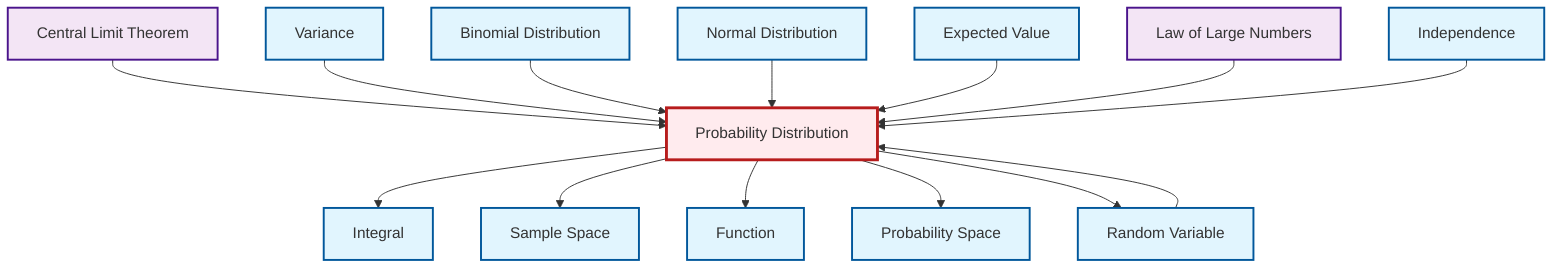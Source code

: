 graph TD
    classDef definition fill:#e1f5fe,stroke:#01579b,stroke-width:2px
    classDef theorem fill:#f3e5f5,stroke:#4a148c,stroke-width:2px
    classDef axiom fill:#fff3e0,stroke:#e65100,stroke-width:2px
    classDef example fill:#e8f5e9,stroke:#1b5e20,stroke-width:2px
    classDef current fill:#ffebee,stroke:#b71c1c,stroke-width:3px
    def-integral["Integral"]:::definition
    def-independence["Independence"]:::definition
    thm-law-of-large-numbers["Law of Large Numbers"]:::theorem
    def-expectation["Expected Value"]:::definition
    def-binomial-distribution["Binomial Distribution"]:::definition
    def-random-variable["Random Variable"]:::definition
    def-variance["Variance"]:::definition
    def-probability-distribution["Probability Distribution"]:::definition
    def-probability-space["Probability Space"]:::definition
    def-sample-space["Sample Space"]:::definition
    def-normal-distribution["Normal Distribution"]:::definition
    def-function["Function"]:::definition
    thm-central-limit["Central Limit Theorem"]:::theorem
    def-probability-distribution --> def-integral
    thm-central-limit --> def-probability-distribution
    def-random-variable --> def-probability-distribution
    def-probability-distribution --> def-sample-space
    def-variance --> def-probability-distribution
    def-binomial-distribution --> def-probability-distribution
    def-probability-distribution --> def-function
    def-normal-distribution --> def-probability-distribution
    def-expectation --> def-probability-distribution
    thm-law-of-large-numbers --> def-probability-distribution
    def-independence --> def-probability-distribution
    def-probability-distribution --> def-probability-space
    def-probability-distribution --> def-random-variable
    class def-probability-distribution current